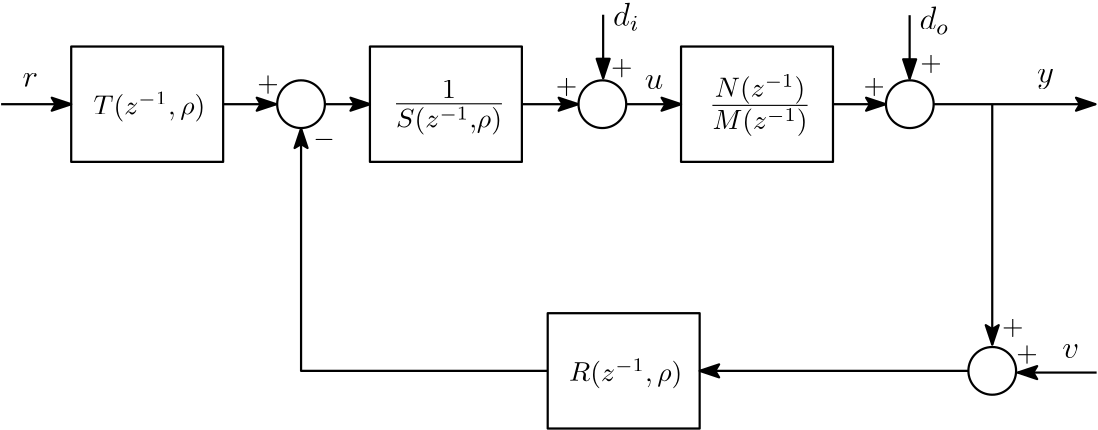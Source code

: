 <?xml version="1.0"?>
<!DOCTYPE ipe SYSTEM "ipe.dtd">
<ipe version="70107" creator="Ipe 7.2.5">
<info created="D:20160817095828" modified="D:20160817112201"/>
<ipestyle name="basic">
<symbol name="arrow/arc(spx)">
<path stroke="sym-stroke" fill="sym-stroke" pen="sym-pen">
0 0 m
-1 0.333 l
-1 -0.333 l
h
</path>
</symbol>
<symbol name="arrow/farc(spx)">
<path stroke="sym-stroke" fill="white" pen="sym-pen">
0 0 m
-1 0.333 l
-1 -0.333 l
h
</path>
</symbol>
<symbol name="arrow/ptarc(spx)">
<path stroke="sym-stroke" fill="sym-stroke" pen="sym-pen">
0 0 m
-1 0.333 l
-0.8 0 l
-1 -0.333 l
h
</path>
</symbol>
<symbol name="arrow/fptarc(spx)">
<path stroke="sym-stroke" fill="white" pen="sym-pen">
0 0 m
-1 0.333 l
-0.8 0 l
-1 -0.333 l
h
</path>
</symbol>
<symbol name="mark/circle(sx)" transformations="translations">
<path fill="sym-stroke">
0.6 0 0 0.6 0 0 e
0.4 0 0 0.4 0 0 e
</path>
</symbol>
<symbol name="mark/disk(sx)" transformations="translations">
<path fill="sym-stroke">
0.6 0 0 0.6 0 0 e
</path>
</symbol>
<symbol name="mark/fdisk(sfx)" transformations="translations">
<group>
<path fill="sym-fill">
0.5 0 0 0.5 0 0 e
</path>
<path fill="sym-stroke" fillrule="eofill">
0.6 0 0 0.6 0 0 e
0.4 0 0 0.4 0 0 e
</path>
</group>
</symbol>
<symbol name="mark/box(sx)" transformations="translations">
<path fill="sym-stroke" fillrule="eofill">
-0.6 -0.6 m
0.6 -0.6 l
0.6 0.6 l
-0.6 0.6 l
h
-0.4 -0.4 m
0.4 -0.4 l
0.4 0.4 l
-0.4 0.4 l
h
</path>
</symbol>
<symbol name="mark/square(sx)" transformations="translations">
<path fill="sym-stroke">
-0.6 -0.6 m
0.6 -0.6 l
0.6 0.6 l
-0.6 0.6 l
h
</path>
</symbol>
<symbol name="mark/fsquare(sfx)" transformations="translations">
<group>
<path fill="sym-fill">
-0.5 -0.5 m
0.5 -0.5 l
0.5 0.5 l
-0.5 0.5 l
h
</path>
<path fill="sym-stroke" fillrule="eofill">
-0.6 -0.6 m
0.6 -0.6 l
0.6 0.6 l
-0.6 0.6 l
h
-0.4 -0.4 m
0.4 -0.4 l
0.4 0.4 l
-0.4 0.4 l
h
</path>
</group>
</symbol>
<symbol name="mark/cross(sx)" transformations="translations">
<group>
<path fill="sym-stroke">
-0.43 -0.57 m
0.57 0.43 l
0.43 0.57 l
-0.57 -0.43 l
h
</path>
<path fill="sym-stroke">
-0.43 0.57 m
0.57 -0.43 l
0.43 -0.57 l
-0.57 0.43 l
h
</path>
</group>
</symbol>
<symbol name="arrow/fnormal(spx)">
<path stroke="sym-stroke" fill="white" pen="sym-pen">
0 0 m
-1 0.333 l
-1 -0.333 l
h
</path>
</symbol>
<symbol name="arrow/pointed(spx)">
<path stroke="sym-stroke" fill="sym-stroke" pen="sym-pen">
0 0 m
-1 0.333 l
-0.8 0 l
-1 -0.333 l
h
</path>
</symbol>
<symbol name="arrow/fpointed(spx)">
<path stroke="sym-stroke" fill="white" pen="sym-pen">
0 0 m
-1 0.333 l
-0.8 0 l
-1 -0.333 l
h
</path>
</symbol>
<symbol name="arrow/linear(spx)">
<path stroke="sym-stroke" pen="sym-pen">
-1 0.333 m
0 0 l
-1 -0.333 l
</path>
</symbol>
<symbol name="arrow/fdouble(spx)">
<path stroke="sym-stroke" fill="white" pen="sym-pen">
0 0 m
-1 0.333 l
-1 -0.333 l
h
-1 0 m
-2 0.333 l
-2 -0.333 l
h
</path>
</symbol>
<symbol name="arrow/double(spx)">
<path stroke="sym-stroke" fill="sym-stroke" pen="sym-pen">
0 0 m
-1 0.333 l
-1 -0.333 l
h
-1 0 m
-2 0.333 l
-2 -0.333 l
h
</path>
</symbol>
<pen name="heavier" value="0.8"/>
<pen name="fat" value="1.2"/>
<pen name="ultrafat" value="2"/>
<symbolsize name="large" value="5"/>
<symbolsize name="small" value="2"/>
<symbolsize name="tiny" value="1.1"/>
<arrowsize name="large" value="10"/>
<arrowsize name="small" value="5"/>
<arrowsize name="tiny" value="3"/>
<color name="red" value="1 0 0"/>
<color name="green" value="0 1 0"/>
<color name="blue" value="0 0 1"/>
<color name="yellow" value="1 1 0"/>
<color name="orange" value="1 0.647 0"/>
<color name="gold" value="1 0.843 0"/>
<color name="purple" value="0.627 0.125 0.941"/>
<color name="gray" value="0.745"/>
<color name="brown" value="0.647 0.165 0.165"/>
<color name="navy" value="0 0 0.502"/>
<color name="pink" value="1 0.753 0.796"/>
<color name="seagreen" value="0.18 0.545 0.341"/>
<color name="turquoise" value="0.251 0.878 0.816"/>
<color name="violet" value="0.933 0.51 0.933"/>
<color name="darkblue" value="0 0 0.545"/>
<color name="darkcyan" value="0 0.545 0.545"/>
<color name="darkgray" value="0.663"/>
<color name="darkgreen" value="0 0.392 0"/>
<color name="darkmagenta" value="0.545 0 0.545"/>
<color name="darkorange" value="1 0.549 0"/>
<color name="darkred" value="0.545 0 0"/>
<color name="lightblue" value="0.678 0.847 0.902"/>
<color name="lightcyan" value="0.878 1 1"/>
<color name="lightgray" value="0.827"/>
<color name="lightgreen" value="0.565 0.933 0.565"/>
<color name="lightyellow" value="1 1 0.878"/>
<dashstyle name="dashed" value="[4] 0"/>
<dashstyle name="dotted" value="[1 3] 0"/>
<dashstyle name="dash dotted" value="[4 2 1 2] 0"/>
<dashstyle name="dash dot dotted" value="[4 2 1 2 1 2] 0"/>
<textsize name="large" value="\large"/>
<textsize name="Large" value="\Large"/>
<textsize name="LARGE" value="\LARGE"/>
<textsize name="huge" value="\huge"/>
<textsize name="Huge" value="\Huge"/>
<textsize name="small" value="\small"/>
<textsize name="footnote" value="\footnotesize"/>
<textsize name="tiny" value="\tiny"/>
<textstyle name="center" begin="\begin{center}" end="\end{center}"/>
<textstyle name="itemize" begin="\begin{itemize}" end="\end{itemize}"/>
<textstyle name="item" begin="\begin{itemize}\item{}" end="\end{itemize}"/>
<gridsize name="4 pts" value="4"/>
<gridsize name="8 pts (~3 mm)" value="8"/>
<gridsize name="16 pts (~6 mm)" value="16"/>
<gridsize name="32 pts (~12 mm)" value="32"/>
<gridsize name="10 pts (~3.5 mm)" value="10"/>
<gridsize name="20 pts (~7 mm)" value="20"/>
<gridsize name="14 pts (~5 mm)" value="14"/>
<gridsize name="28 pts (~10 mm)" value="28"/>
<gridsize name="56 pts (~20 mm)" value="56"/>
<anglesize name="90 deg" value="90"/>
<anglesize name="60 deg" value="60"/>
<anglesize name="45 deg" value="45"/>
<anglesize name="30 deg" value="30"/>
<anglesize name="22.5 deg" value="22.5"/>
<opacity name="10%" value="0.1"/>
<opacity name="30%" value="0.3"/>
<opacity name="50%" value="0.5"/>
<opacity name="75%" value="0.75"/>
<tiling name="falling" angle="-60" step="4" width="1"/>
<tiling name="rising" angle="30" step="4" width="1"/>
</ipestyle>
<page>
<layer name="alpha"/>
<view layers="alpha" active="alpha"/>
<text layer="alpha" matrix="1 0 0 1 160.693 -86.4856" transformations="translations" pos="143.329 733.95" stroke="black" type="label" width="40.736" height="8.11" depth="2.49" valign="baseline">$R(z^{-1},\rho)$</text>
<path matrix="0.85471 0 0 0.864986 234.91 103.691" stroke="black" pen="heavier">
128 768 m
128 720 l
192 720 l
192 768 l
h
</path>
<path matrix="1 0 0 1 244.213 0.245584" stroke="black" pen="heavier">
8.58604 0 0 8.58604 182.456 746.995 e
</path>
<path matrix="0.85471 0 0 0.864986 186.91 7.691" stroke="black" pen="heavier">
128 768 m
128 720 l
192 720 l
192 768 l
h
</path>
<path matrix="0.85471 0 0 0.864986 15.3676 103.691" stroke="black" pen="heavier">
128 768 m
128 720 l
192 720 l
192 768 l
h
</path>
<text matrix="1 0 0 1 2.4004 87.2349" transformations="translations" pos="352 656" stroke="black" type="label" width="36.658" height="14.782" depth="7.44" valign="baseline" size="Large">$\frac{N(z^{-1})}{M(z^{-1})}$</text>
<path matrix="1 0 0 1 133.537 0.245168" stroke="black" pen="heavier">
8.58604 0 0 8.58604 182.456 746.995 e
</path>
<path matrix="1 0 0 1 273.89 -95.7548" stroke="black" pen="heavier">
8.58604 0 0 8.58604 182.456 746.995 e
</path>
<path matrix="0.85471 0 0 0.864986 122.91 103.691" stroke="black" pen="heavier">
128 768 m
128 720 l
192 720 l
192 768 l
h
</path>
<path matrix="1 0 0 1 25.053 0.245752" stroke="black" pen="heavier">
8.58604 0 0 8.58604 182.456 746.995 e
</path>
<path matrix="1 0 0 1 88.3129 0" stroke="black" pen="heavier" arrow="ptarc/normal">
91.159 747.241 m
110.252 747.241 l
</path>
<path matrix="1 0 0 1 88.3129 0" stroke="black" pen="heavier" rarrow="ptarc/normal">
144 747.241 m
127.859 747.241 l
</path>
<path matrix="1 0 0 1 88.3129 0" stroke="black" pen="heavier" arrow="ptarc/normal">
198.701 747.241 m
218.952 747.241 l
</path>
<path matrix="1 0 0 1 88.3129 0" stroke="black" pen="heavier" arrow="ptarc/normal">
310.701 747.241 m
329.624 747.241 l
</path>
<path matrix="1 0 0 1 88.3129 0" stroke="black" pen="heavier" rarrow="ptarc/normal">
256 747.241 m
236.437 747.241 l
</path>
<path matrix="1 0 0 1 88.3129 0" stroke="black" pen="heavier" rarrow="ptarc/normal">
262.701 651.241 m
359.428 651.241 l
</path>
<path matrix="1 0 0 1 88.3129 0" stroke="black" pen="heavier" arrow="ptarc/normal">
208 651.241 m
119.208 651.241 l
119.208 738.472 l
</path>
<path stroke="black" pen="heavier" rarrow="ptarc/normal">
124.77 747.241 m
99.5379 747.241 l
</path>
<path matrix="0.86934 0 0 1 64.4815 0" stroke="black" pen="heavier" arrow="ptarc/normal">
426.669 747.241 m
493.506 747.241 l
</path>
<path matrix="1 0 0 0.901416 0 73.6548" stroke="black" pen="heavier" rarrow="ptarc/normal">
456.346 651.24 m
456.346 747.124 l
</path>
<path stroke="black" pen="heavier" arrow="ptarc/normal">
493.925 650.621 m
465.512 650.621 l
</path>
<text matrix="1 0 0 1 -10.5607 9.60173" transformations="translations" pos="143.329 733.95" stroke="black" type="label" width="40.3" height="8.11" depth="2.49" valign="baseline">$T(z^{-1},\rho)$</text>
<text matrix="1 0 0 1 -11.8818 -3.35791" transformations="translations" pos="252.394 747.165" stroke="black" type="label" width="40.509" height="12.067" depth="7.44" valign="baseline" size="Large">$\frac{1}{S(z^{-1},\rho)}$</text>
<path matrix="0.69524 0 0 0.709895 96.5804 226.123" stroke="black" pen="heavier" rarrow="normal/normal">
315.993 747.24 m
315.993 779.453 l
</path>
<path matrix="0.69524 0 0 0.709895 206.915 225.942" stroke="black" pen="heavier" rarrow="normal/normal">
315.993 747.24 m
315.993 779.453 l
</path>
<text matrix="1 0 0 1 -325.439 -21.4389" transformations="translations" pos="432.704 774.932" stroke="black" type="label" width="5.6" height="5.147" depth="0" valign="baseline" size="large">$r$</text>
<text matrix="1 0 0 1 48.8386 -119.076" transformations="translations" pos="432.704 774.932" stroke="black" type="label" width="6.088" height="5.147" depth="0" valign="baseline" size="large">$v$</text>
<text matrix="1 0 0 1 39.7983 -19.889" transformations="translations" pos="432.704 774.932" stroke="black" type="label" width="6.137" height="5.152" depth="2.32" valign="baseline" size="large">$y$</text>
<text matrix="1 0 0 1 -2.56294 -0.77472" transformations="translations" pos="432.704 774.932" stroke="black" type="label" width="10.674" height="8.305" depth="1.79" valign="baseline" size="large">$d_o$</text>
<text matrix="1 0 0 1 -112.857 0.516782" transformations="translations" pos="432.704 774.932" stroke="black" type="label" width="9.464" height="8.305" depth="1.79" valign="baseline" size="large">$d_i$</text>
<text matrix="1 0 0 1 -2.3247 -2.58301" transformations="translations" pos="214.202 734.816" stroke="black" type="label" width="7.749" height="5.812" depth="0.83" valign="baseline">$-$</text>
<text matrix="1 0 0 1 -2.58301 -2.3247" transformations="translations" pos="194.313 754.189" stroke="black" type="label" width="7.749" height="5.812" depth="0.83" valign="baseline">$+$</text>
<text matrix="1 0 0 1 104.87 -3.09927" transformations="translations" pos="194.313 754.189" stroke="black" type="label" width="7.749" height="5.812" depth="0.83" valign="baseline">$+$</text>
<text matrix="1 0 0 1 124.759 3.61654" transformations="translations" pos="194.313 754.189" stroke="black" type="label" width="7.749" height="5.812" depth="0.83" valign="baseline">$+$</text>
<text matrix="1 0 0 1 215.681 -3.09927" transformations="translations" pos="194.313 754.189" stroke="black" type="label" width="7.749" height="5.812" depth="0.83" valign="baseline">$+$</text>
<text matrix="1 0 0 1 236.087 5.16635" transformations="translations" pos="194.313 754.189" stroke="black" type="label" width="7.749" height="5.812" depth="0.83" valign="baseline">$+$</text>
<text matrix="1 0 0 1 265.533 -89.8882" transformations="translations" pos="194.313 754.189" stroke="black" type="label" width="7.749" height="5.812" depth="0.83" valign="baseline">$+$</text>
<text matrix="1 0 0 1 270.699 -99.4454" transformations="translations" pos="194.313 754.189" stroke="black" type="label" width="7.749" height="5.812" depth="0.83" valign="baseline">$+$</text>
<text matrix="1 0 0 1 -101.491 -22.2135" transformations="translations" pos="432.704 774.932" stroke="black" type="label" width="6.662" height="5.147" depth="0" valign="baseline" size="large">$u$</text>
</page>
</ipe>
